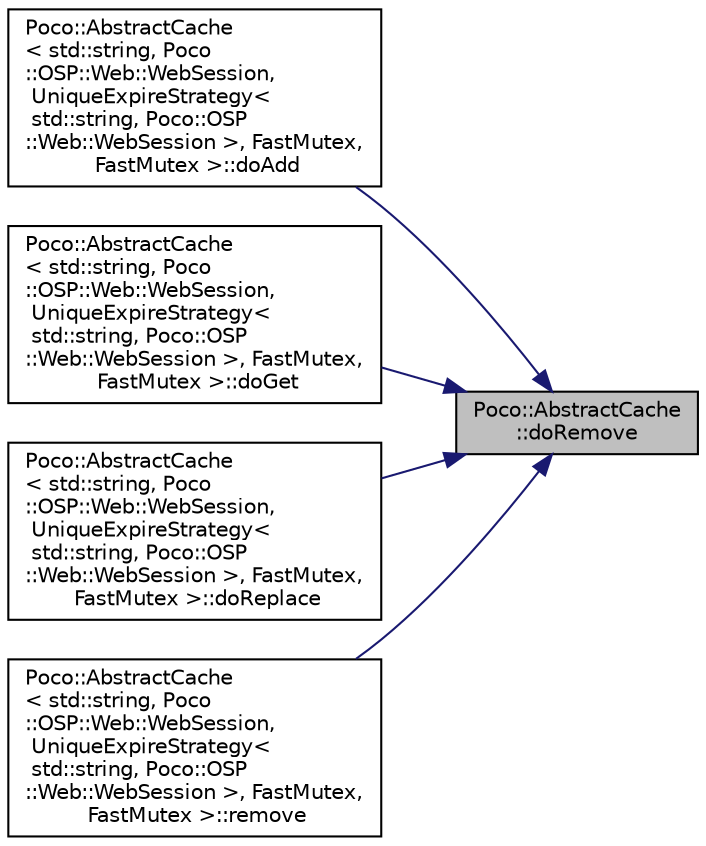digraph "Poco::AbstractCache::doRemove"
{
 // LATEX_PDF_SIZE
  edge [fontname="Helvetica",fontsize="10",labelfontname="Helvetica",labelfontsize="10"];
  node [fontname="Helvetica",fontsize="10",shape=record];
  rankdir="RL";
  Node1 [label="Poco::AbstractCache\l::doRemove",height=0.2,width=0.4,color="black", fillcolor="grey75", style="filled", fontcolor="black",tooltip=" "];
  Node1 -> Node2 [dir="back",color="midnightblue",fontsize="10",style="solid"];
  Node2 [label="Poco::AbstractCache\l\< std::string, Poco\l::OSP::Web::WebSession,\l UniqueExpireStrategy\<\l std::string, Poco::OSP\l::Web::WebSession \>, FastMutex,\l FastMutex \>::doAdd",height=0.2,width=0.4,color="black", fillcolor="white", style="filled",URL="$classPoco_1_1AbstractCache.html#af9a03842b3131fb513f3c52d2b124705",tooltip=" "];
  Node1 -> Node3 [dir="back",color="midnightblue",fontsize="10",style="solid"];
  Node3 [label="Poco::AbstractCache\l\< std::string, Poco\l::OSP::Web::WebSession,\l UniqueExpireStrategy\<\l std::string, Poco::OSP\l::Web::WebSession \>, FastMutex,\l FastMutex \>::doGet",height=0.2,width=0.4,color="black", fillcolor="white", style="filled",URL="$classPoco_1_1AbstractCache.html#a91c9f90cf85a0fe56b36481f7b5a27ee",tooltip=" "];
  Node1 -> Node4 [dir="back",color="midnightblue",fontsize="10",style="solid"];
  Node4 [label="Poco::AbstractCache\l\< std::string, Poco\l::OSP::Web::WebSession,\l UniqueExpireStrategy\<\l std::string, Poco::OSP\l::Web::WebSession \>, FastMutex,\l FastMutex \>::doReplace",height=0.2,width=0.4,color="black", fillcolor="white", style="filled",URL="$classPoco_1_1AbstractCache.html#a2972a7235b638d35b290507dd873f254",tooltip=" "];
  Node1 -> Node5 [dir="back",color="midnightblue",fontsize="10",style="solid"];
  Node5 [label="Poco::AbstractCache\l\< std::string, Poco\l::OSP::Web::WebSession,\l UniqueExpireStrategy\<\l std::string, Poco::OSP\l::Web::WebSession \>, FastMutex,\l FastMutex \>::remove",height=0.2,width=0.4,color="black", fillcolor="white", style="filled",URL="$classPoco_1_1AbstractCache.html#a05d4fef6daeb548f72ba1eee68844e05",tooltip=" "];
}
